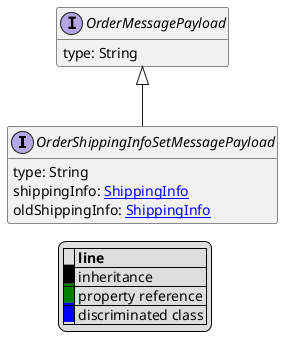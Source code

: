 @startuml

hide empty fields
hide empty methods
legend
|= |= line |
|<back:black>   </back>| inheritance |
|<back:green>   </back>| property reference |
|<back:blue>   </back>| discriminated class |
endlegend
interface OrderShippingInfoSetMessagePayload [[OrderShippingInfoSetMessagePayload.svg]] extends OrderMessagePayload {
    type: String
    shippingInfo: [[ShippingInfo.svg ShippingInfo]]
    oldShippingInfo: [[ShippingInfo.svg ShippingInfo]]
}
interface OrderMessagePayload [[OrderMessagePayload.svg]]  {
    type: String
}





@enduml
